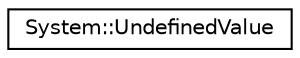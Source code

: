 digraph G
{
  edge [fontname="Helvetica",fontsize="10",labelfontname="Helvetica",labelfontsize="10"];
  node [fontname="Helvetica",fontsize="10",shape=record];
  rankdir="LR";
  Node1 [label="System::UndefinedValue",height=0.2,width=0.4,color="black", fillcolor="white", style="filled",URL="$class_system_1_1_undefined_value.html"];
}
